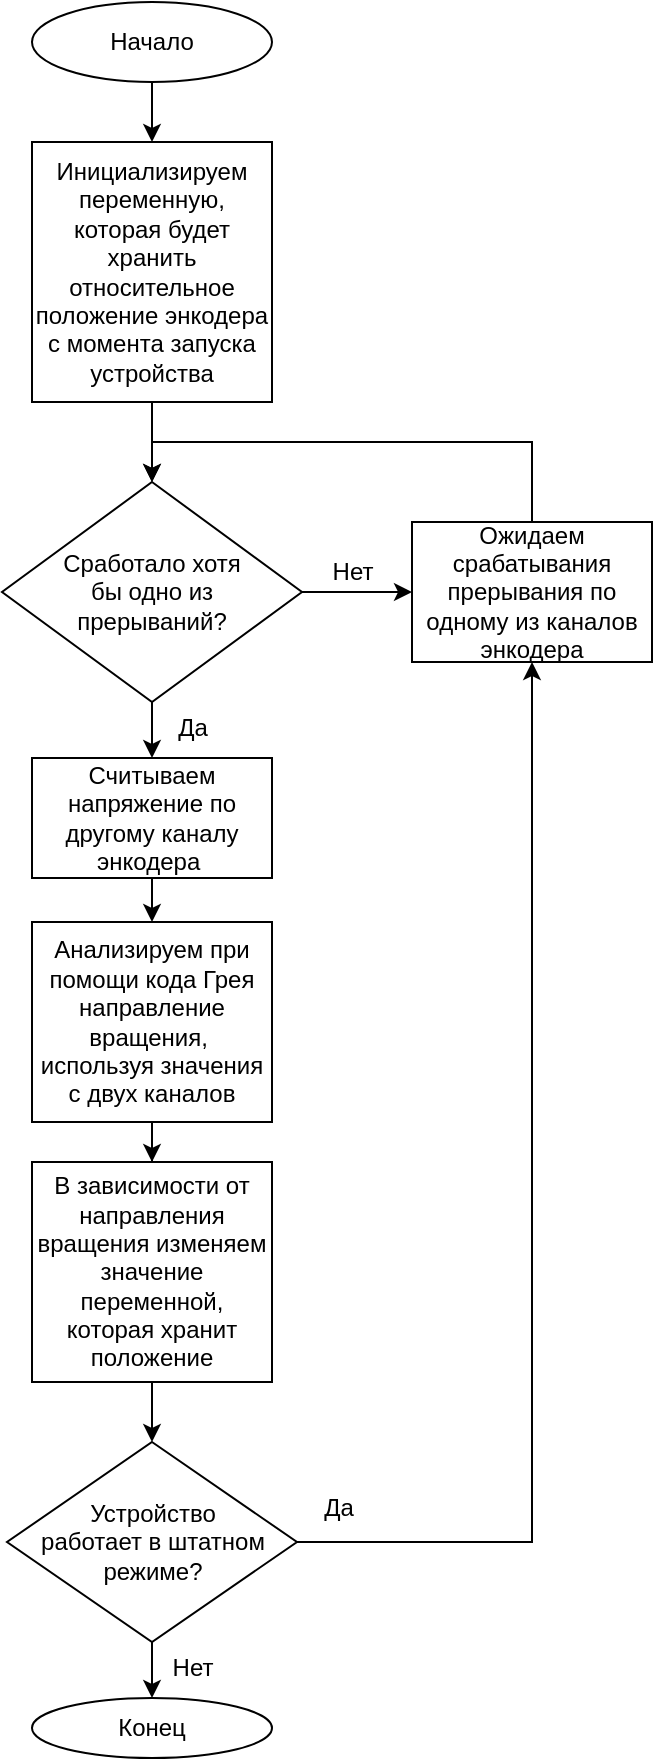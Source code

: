 <mxfile version="28.1.2">
  <diagram name="Page-1" id="2Ua6T2X9_RcJtbxaia73">
    <mxGraphModel dx="1356" dy="1179" grid="1" gridSize="10" guides="1" tooltips="1" connect="1" arrows="1" fold="1" page="1" pageScale="1" pageWidth="850" pageHeight="1100" math="0" shadow="0">
      <root>
        <mxCell id="0" />
        <mxCell id="1" parent="0" />
        <mxCell id="iC0Hv-fA6GsMCGk_8pzo-16" style="edgeStyle=orthogonalEdgeStyle;rounded=0;orthogonalLoop=1;jettySize=auto;html=1;" edge="1" parent="1" source="iC0Hv-fA6GsMCGk_8pzo-1" target="iC0Hv-fA6GsMCGk_8pzo-2">
          <mxGeometry relative="1" as="geometry" />
        </mxCell>
        <mxCell id="iC0Hv-fA6GsMCGk_8pzo-1" value="Начало" style="ellipse;whiteSpace=wrap;html=1;" vertex="1" parent="1">
          <mxGeometry x="-100" y="300" width="120" height="40" as="geometry" />
        </mxCell>
        <mxCell id="iC0Hv-fA6GsMCGk_8pzo-21" style="edgeStyle=orthogonalEdgeStyle;rounded=0;orthogonalLoop=1;jettySize=auto;html=1;entryX=0.5;entryY=0;entryDx=0;entryDy=0;" edge="1" parent="1" source="iC0Hv-fA6GsMCGk_8pzo-2" target="iC0Hv-fA6GsMCGk_8pzo-17">
          <mxGeometry relative="1" as="geometry" />
        </mxCell>
        <mxCell id="iC0Hv-fA6GsMCGk_8pzo-2" value="Инициализируем переменную, которая будет хранить относительное положение энкодера с момента запуска устройства" style="rounded=0;whiteSpace=wrap;html=1;" vertex="1" parent="1">
          <mxGeometry x="-100" y="370" width="120" height="130" as="geometry" />
        </mxCell>
        <mxCell id="iC0Hv-fA6GsMCGk_8pzo-7" style="edgeStyle=orthogonalEdgeStyle;rounded=0;orthogonalLoop=1;jettySize=auto;html=1;entryX=0.5;entryY=0;entryDx=0;entryDy=0;" edge="1" parent="1" source="iC0Hv-fA6GsMCGk_8pzo-4" target="iC0Hv-fA6GsMCGk_8pzo-6">
          <mxGeometry relative="1" as="geometry" />
        </mxCell>
        <mxCell id="iC0Hv-fA6GsMCGk_8pzo-4" value="Анализируем при помощи кода Грея направление вращения,&amp;nbsp; используя значения с двух каналов" style="rounded=0;whiteSpace=wrap;html=1;" vertex="1" parent="1">
          <mxGeometry x="-100" y="760" width="120" height="100" as="geometry" />
        </mxCell>
        <mxCell id="iC0Hv-fA6GsMCGk_8pzo-28" style="edgeStyle=orthogonalEdgeStyle;rounded=0;orthogonalLoop=1;jettySize=auto;html=1;" edge="1" parent="1" source="iC0Hv-fA6GsMCGk_8pzo-6" target="iC0Hv-fA6GsMCGk_8pzo-27">
          <mxGeometry relative="1" as="geometry" />
        </mxCell>
        <mxCell id="iC0Hv-fA6GsMCGk_8pzo-6" value="В зависимости от направления вращения изменяем значение переменной, которая хранит положение" style="rounded=0;whiteSpace=wrap;html=1;" vertex="1" parent="1">
          <mxGeometry x="-100" y="880" width="120" height="110" as="geometry" />
        </mxCell>
        <mxCell id="iC0Hv-fA6GsMCGk_8pzo-9" value="Конец" style="ellipse;whiteSpace=wrap;html=1;" vertex="1" parent="1">
          <mxGeometry x="-100" y="1148" width="120" height="30" as="geometry" />
        </mxCell>
        <mxCell id="iC0Hv-fA6GsMCGk_8pzo-20" style="edgeStyle=orthogonalEdgeStyle;rounded=0;orthogonalLoop=1;jettySize=auto;html=1;entryX=0.5;entryY=0;entryDx=0;entryDy=0;" edge="1" parent="1" source="iC0Hv-fA6GsMCGk_8pzo-11" target="iC0Hv-fA6GsMCGk_8pzo-17">
          <mxGeometry relative="1" as="geometry">
            <Array as="points">
              <mxPoint x="150" y="520" />
              <mxPoint x="-40" y="520" />
            </Array>
          </mxGeometry>
        </mxCell>
        <mxCell id="iC0Hv-fA6GsMCGk_8pzo-11" value="Ожидаем срабатывания прерывания по одному из каналов энкодера" style="rounded=0;whiteSpace=wrap;html=1;" vertex="1" parent="1">
          <mxGeometry x="90" y="560" width="120" height="70" as="geometry" />
        </mxCell>
        <mxCell id="iC0Hv-fA6GsMCGk_8pzo-15" style="edgeStyle=orthogonalEdgeStyle;rounded=0;orthogonalLoop=1;jettySize=auto;html=1;" edge="1" parent="1" source="iC0Hv-fA6GsMCGk_8pzo-12" target="iC0Hv-fA6GsMCGk_8pzo-4">
          <mxGeometry relative="1" as="geometry" />
        </mxCell>
        <mxCell id="iC0Hv-fA6GsMCGk_8pzo-12" value="Считываем напряжение по другому каналу энкодера&amp;nbsp;" style="rounded=0;whiteSpace=wrap;html=1;" vertex="1" parent="1">
          <mxGeometry x="-100" y="678" width="120" height="60" as="geometry" />
        </mxCell>
        <mxCell id="iC0Hv-fA6GsMCGk_8pzo-19" style="edgeStyle=orthogonalEdgeStyle;rounded=0;orthogonalLoop=1;jettySize=auto;html=1;entryX=0;entryY=0.5;entryDx=0;entryDy=0;" edge="1" parent="1" source="iC0Hv-fA6GsMCGk_8pzo-17" target="iC0Hv-fA6GsMCGk_8pzo-11">
          <mxGeometry relative="1" as="geometry" />
        </mxCell>
        <mxCell id="iC0Hv-fA6GsMCGk_8pzo-23" style="edgeStyle=orthogonalEdgeStyle;rounded=0;orthogonalLoop=1;jettySize=auto;html=1;entryX=0.5;entryY=0;entryDx=0;entryDy=0;" edge="1" parent="1" source="iC0Hv-fA6GsMCGk_8pzo-17" target="iC0Hv-fA6GsMCGk_8pzo-12">
          <mxGeometry relative="1" as="geometry" />
        </mxCell>
        <mxCell id="iC0Hv-fA6GsMCGk_8pzo-17" value="Сработало хотя&lt;div&gt;бы одно из&lt;/div&gt;&lt;div&gt;прерываний?&lt;/div&gt;" style="rhombus;whiteSpace=wrap;html=1;" vertex="1" parent="1">
          <mxGeometry x="-115" y="540" width="150" height="110" as="geometry" />
        </mxCell>
        <mxCell id="iC0Hv-fA6GsMCGk_8pzo-22" value="Нет" style="text;html=1;align=center;verticalAlign=middle;resizable=0;points=[];autosize=1;strokeColor=none;fillColor=none;" vertex="1" parent="1">
          <mxGeometry x="40" y="570" width="40" height="30" as="geometry" />
        </mxCell>
        <mxCell id="iC0Hv-fA6GsMCGk_8pzo-24" value="Да" style="text;html=1;align=center;verticalAlign=middle;resizable=0;points=[];autosize=1;strokeColor=none;fillColor=none;" vertex="1" parent="1">
          <mxGeometry x="-40" y="648" width="40" height="30" as="geometry" />
        </mxCell>
        <mxCell id="iC0Hv-fA6GsMCGk_8pzo-29" style="edgeStyle=orthogonalEdgeStyle;rounded=0;orthogonalLoop=1;jettySize=auto;html=1;entryX=0.5;entryY=1;entryDx=0;entryDy=0;" edge="1" parent="1" source="iC0Hv-fA6GsMCGk_8pzo-27" target="iC0Hv-fA6GsMCGk_8pzo-11">
          <mxGeometry relative="1" as="geometry" />
        </mxCell>
        <mxCell id="iC0Hv-fA6GsMCGk_8pzo-31" style="edgeStyle=orthogonalEdgeStyle;rounded=0;orthogonalLoop=1;jettySize=auto;html=1;entryX=0.5;entryY=0;entryDx=0;entryDy=0;" edge="1" parent="1" source="iC0Hv-fA6GsMCGk_8pzo-27" target="iC0Hv-fA6GsMCGk_8pzo-9">
          <mxGeometry relative="1" as="geometry" />
        </mxCell>
        <mxCell id="iC0Hv-fA6GsMCGk_8pzo-27" value="Устройство&lt;div&gt;работает в штатном режиме?&lt;/div&gt;" style="rhombus;whiteSpace=wrap;html=1;" vertex="1" parent="1">
          <mxGeometry x="-112.5" y="1020" width="145" height="100" as="geometry" />
        </mxCell>
        <mxCell id="iC0Hv-fA6GsMCGk_8pzo-30" value="Да" style="text;html=1;align=center;verticalAlign=middle;resizable=0;points=[];autosize=1;strokeColor=none;fillColor=none;" vertex="1" parent="1">
          <mxGeometry x="32.5" y="1038" width="40" height="30" as="geometry" />
        </mxCell>
        <mxCell id="iC0Hv-fA6GsMCGk_8pzo-32" value="Нет" style="text;html=1;align=center;verticalAlign=middle;resizable=0;points=[];autosize=1;strokeColor=none;fillColor=none;" vertex="1" parent="1">
          <mxGeometry x="-40" y="1118" width="40" height="30" as="geometry" />
        </mxCell>
      </root>
    </mxGraphModel>
  </diagram>
</mxfile>
